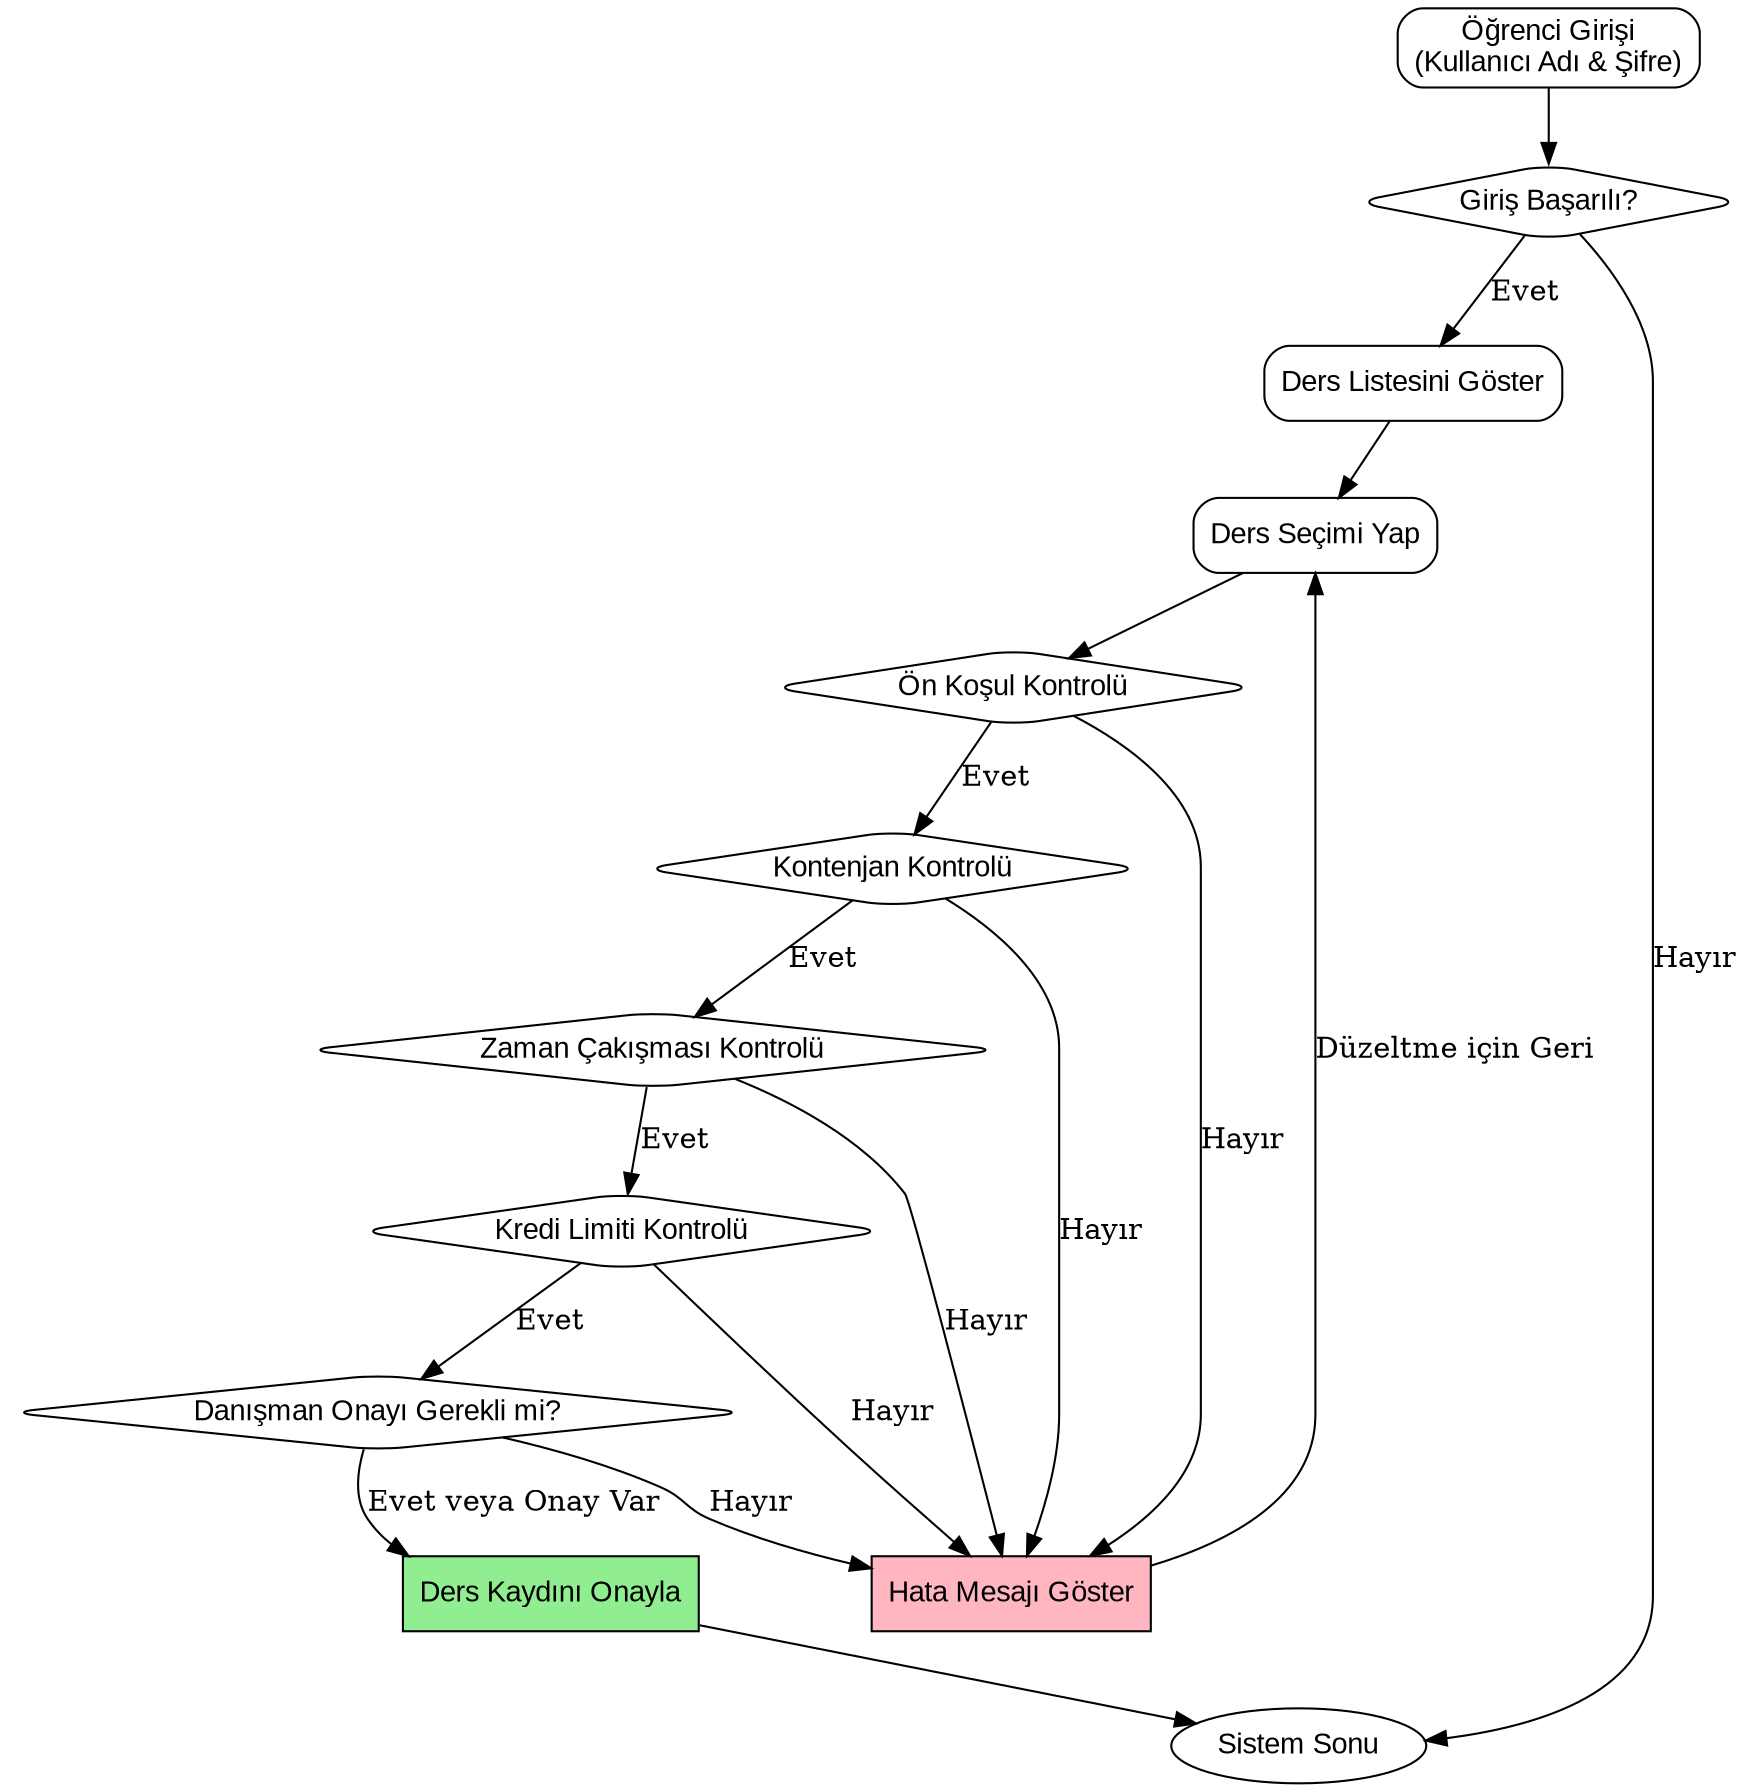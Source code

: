 digraph DersKayit {
    rankdir=TB;
    node [shape=box, style=rounded, fontname="Arial"];

    GIRIS [label="Öğrenci Girişi\n(Kullanıcı Adı & Şifre)"];
    GIRIS_BASARILI [label="Giriş Başarılı?", shape=diamond];
    DERS_LISTESI [label="Ders Listesini Göster"];
    SECIM [label="Ders Seçimi Yap"];
    ON_KOSUL [label="Ön Koşul Kontrolü", shape=diamond];
    KONTENJAN [label="Kontenjan Kontrolü", shape=diamond];
    ZAMAN [label="Zaman Çakışması Kontrolü", shape=diamond];
    KREDI [label="Kredi Limiti Kontrolü", shape=diamond];
    DANISMAN [label="Danışman Onayı Gerekli mi?", shape=diamond];
    HATA [label="Hata Mesajı Göster", shape=box, style=filled, fillcolor=lightpink];
    KAYIT [label="Ders Kaydını Onayla", shape=box, style=filled, fillcolor=lightgreen];
    BITIS [label="Sistem Sonu", shape=oval];

    GIRIS -> GIRIS_BASARILI;
    GIRIS_BASARILI -> DERS_LISTESI [label="Evet"];
    GIRIS_BASARILI -> BITIS [label="Hayır"];
    
    DERS_LISTESI -> SECIM;
    SECIM -> ON_KOSUL;
    
    ON_KOSUL -> HATA [label="Hayır"];
    ON_KOSUL -> KONTENJAN [label="Evet"];
    
    KONTENJAN -> HATA [label="Hayır"];
    KONTENJAN -> ZAMAN [label="Evet"];
    
    ZAMAN -> HATA [label="Hayır"];
    ZAMAN -> KREDI [label="Evet"];
    
    KREDI -> HATA [label="Hayır"];
    KREDI -> DANISMAN [label="Evet"];
    
    DANISMAN -> HATA [label="Hayır"];
    DANISMAN -> KAYIT [label="Evet veya Onay Var"];
    
    HATA -> SECIM [label="Düzeltme için Geri"];
    KAYIT -> BITIS;
}
